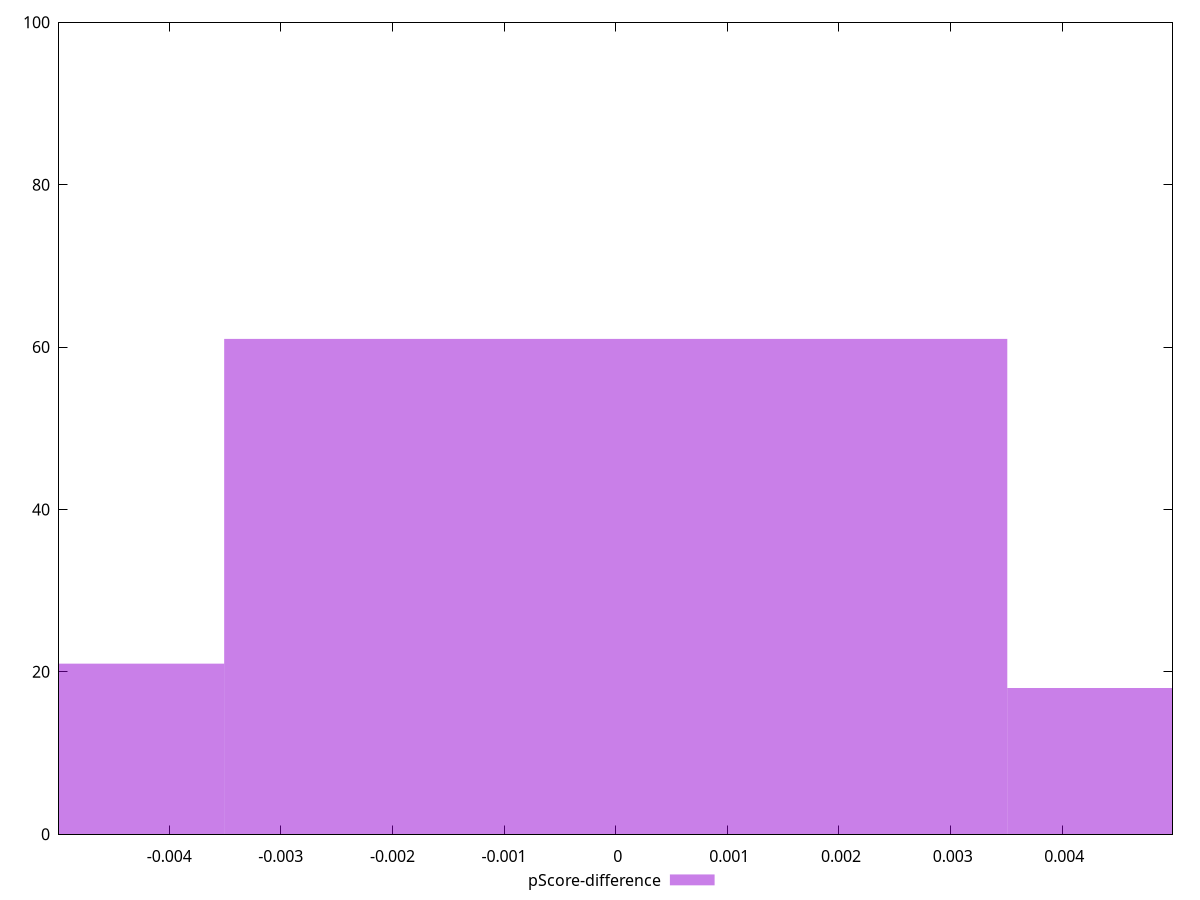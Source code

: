 reset

$pScoreDifference <<EOF
0 61
0.0070151023067893765 18
-0.0070151023067893765 21
EOF

set key outside below
set boxwidth 0.0070151023067893765
set xrange [-0.004987185107427461:0.004987432920004586]
set yrange [0:100]
set trange [0:100]
set style fill transparent solid 0.5 noborder
set terminal svg size 640, 490 enhanced background rgb 'white'
set output "report_00009_2021-02-08T22-37-41.559Z/speed-index/samples/pages+cached+noadtech+nomedia/pScore-difference/histogram.svg"

plot $pScoreDifference title "pScore-difference" with boxes

reset
